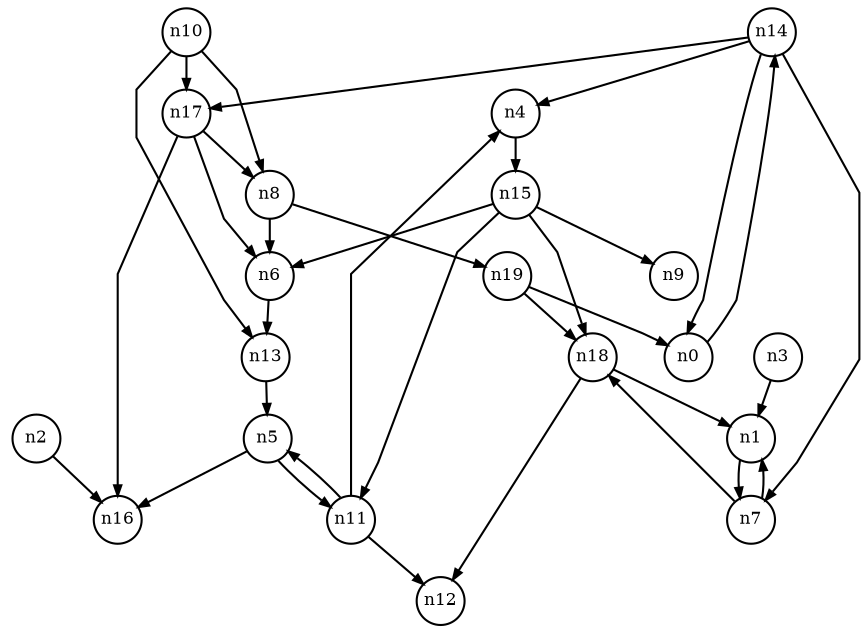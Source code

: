 digraph G{
splines=polyline;
ranksep=0.22;
nodesep=0.22;
nodesize=0.16;
fontsize=8
edge [arrowsize=0.5]
node [fontsize=8 shape=circle width=0.32 fixedsize=shape];

n14 -> n4
n14 -> n7
n14 -> n17
n14 -> n0
n0 -> n14
n2 -> n16
n1 -> n7
n3 -> n1
n15 -> n6
n15 -> n9
n15 -> n18
n15 -> n11
n4 -> n15
n11 -> n4
n11 -> n12
n11 -> n5
n5 -> n11
n5 -> n16
n13 -> n5
n6 -> n13
n7 -> n1
n7 -> n18
n18 -> n1
n18 -> n12
n8 -> n6
n8 -> n19
n10 -> n8
n10 -> n13
n10 -> n17
n17 -> n6
n17 -> n8
n17 -> n16
n19 -> n0
n19 -> n18
}

